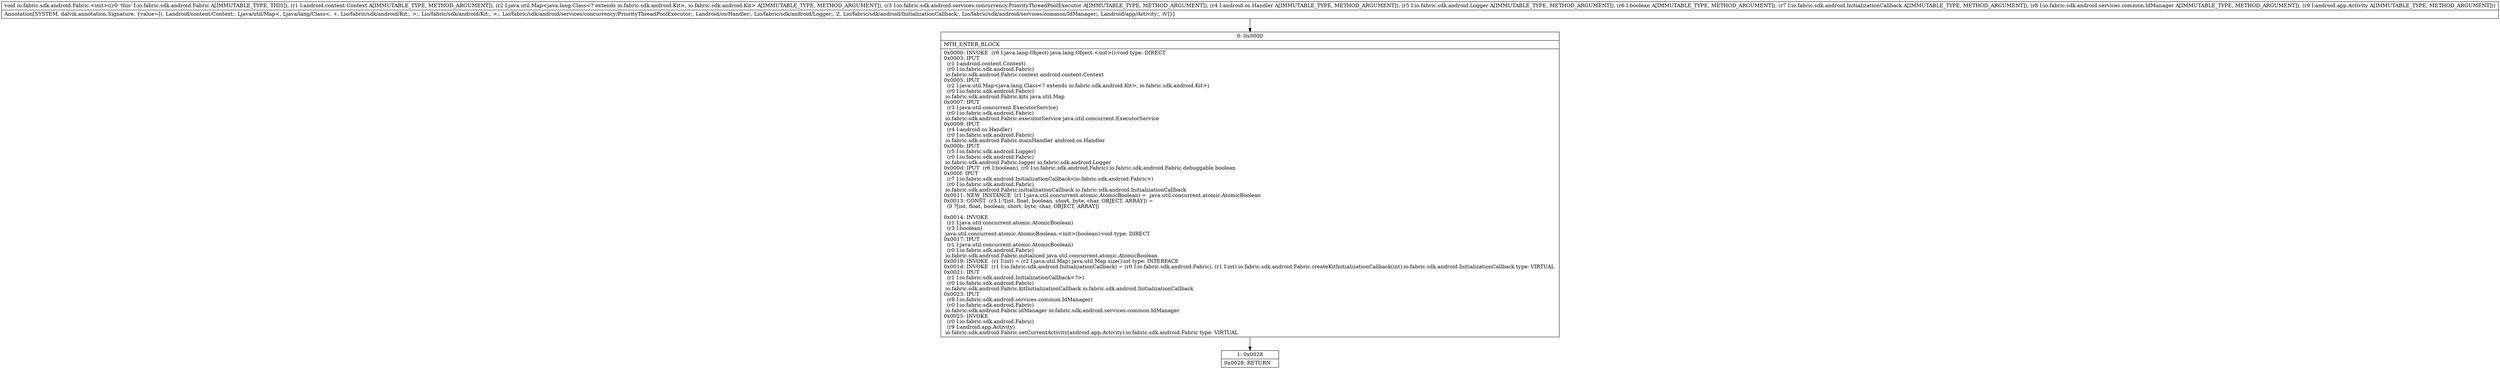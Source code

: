 digraph "CFG forio.fabric.sdk.android.Fabric.\<init\>(Landroid\/content\/Context;Ljava\/util\/Map;Lio\/fabric\/sdk\/android\/services\/concurrency\/PriorityThreadPoolExecutor;Landroid\/os\/Handler;Lio\/fabric\/sdk\/android\/Logger;ZLio\/fabric\/sdk\/android\/InitializationCallback;Lio\/fabric\/sdk\/android\/services\/common\/IdManager;Landroid\/app\/Activity;)V" {
Node_0 [shape=record,label="{0\:\ 0x0000|MTH_ENTER_BLOCK\l|0x0000: INVOKE  (r0 I:java.lang.Object) java.lang.Object.\<init\>():void type: DIRECT \l0x0003: IPUT  \l  (r1 I:android.content.Context)\l  (r0 I:io.fabric.sdk.android.Fabric)\l io.fabric.sdk.android.Fabric.context android.content.Context \l0x0005: IPUT  \l  (r2 I:java.util.Map\<java.lang.Class\<? extends io.fabric.sdk.android.Kit\>, io.fabric.sdk.android.Kit\>)\l  (r0 I:io.fabric.sdk.android.Fabric)\l io.fabric.sdk.android.Fabric.kits java.util.Map \l0x0007: IPUT  \l  (r3 I:java.util.concurrent.ExecutorService)\l  (r0 I:io.fabric.sdk.android.Fabric)\l io.fabric.sdk.android.Fabric.executorService java.util.concurrent.ExecutorService \l0x0009: IPUT  \l  (r4 I:android.os.Handler)\l  (r0 I:io.fabric.sdk.android.Fabric)\l io.fabric.sdk.android.Fabric.mainHandler android.os.Handler \l0x000b: IPUT  \l  (r5 I:io.fabric.sdk.android.Logger)\l  (r0 I:io.fabric.sdk.android.Fabric)\l io.fabric.sdk.android.Fabric.logger io.fabric.sdk.android.Logger \l0x000d: IPUT  (r6 I:boolean), (r0 I:io.fabric.sdk.android.Fabric) io.fabric.sdk.android.Fabric.debuggable boolean \l0x000f: IPUT  \l  (r7 I:io.fabric.sdk.android.InitializationCallback\<io.fabric.sdk.android.Fabric\>)\l  (r0 I:io.fabric.sdk.android.Fabric)\l io.fabric.sdk.android.Fabric.initializationCallback io.fabric.sdk.android.InitializationCallback \l0x0011: NEW_INSTANCE  (r1 I:java.util.concurrent.atomic.AtomicBoolean) =  java.util.concurrent.atomic.AtomicBoolean \l0x0013: CONST  (r3 I:?[int, float, boolean, short, byte, char, OBJECT, ARRAY]) = \l  (0 ?[int, float, boolean, short, byte, char, OBJECT, ARRAY])\l \l0x0014: INVOKE  \l  (r1 I:java.util.concurrent.atomic.AtomicBoolean)\l  (r3 I:boolean)\l java.util.concurrent.atomic.AtomicBoolean.\<init\>(boolean):void type: DIRECT \l0x0017: IPUT  \l  (r1 I:java.util.concurrent.atomic.AtomicBoolean)\l  (r0 I:io.fabric.sdk.android.Fabric)\l io.fabric.sdk.android.Fabric.initialized java.util.concurrent.atomic.AtomicBoolean \l0x0019: INVOKE  (r1 I:int) = (r2 I:java.util.Map) java.util.Map.size():int type: INTERFACE \l0x001d: INVOKE  (r1 I:io.fabric.sdk.android.InitializationCallback) = (r0 I:io.fabric.sdk.android.Fabric), (r1 I:int) io.fabric.sdk.android.Fabric.createKitInitializationCallback(int):io.fabric.sdk.android.InitializationCallback type: VIRTUAL \l0x0021: IPUT  \l  (r1 I:io.fabric.sdk.android.InitializationCallback\<?\>)\l  (r0 I:io.fabric.sdk.android.Fabric)\l io.fabric.sdk.android.Fabric.kitInitializationCallback io.fabric.sdk.android.InitializationCallback \l0x0023: IPUT  \l  (r8 I:io.fabric.sdk.android.services.common.IdManager)\l  (r0 I:io.fabric.sdk.android.Fabric)\l io.fabric.sdk.android.Fabric.idManager io.fabric.sdk.android.services.common.IdManager \l0x0025: INVOKE  \l  (r0 I:io.fabric.sdk.android.Fabric)\l  (r9 I:android.app.Activity)\l io.fabric.sdk.android.Fabric.setCurrentActivity(android.app.Activity):io.fabric.sdk.android.Fabric type: VIRTUAL \l}"];
Node_1 [shape=record,label="{1\:\ 0x0028|0x0028: RETURN   \l}"];
MethodNode[shape=record,label="{void io.fabric.sdk.android.Fabric.\<init\>((r0 'this' I:io.fabric.sdk.android.Fabric A[IMMUTABLE_TYPE, THIS]), (r1 I:android.content.Context A[IMMUTABLE_TYPE, METHOD_ARGUMENT]), (r2 I:java.util.Map\<java.lang.Class\<? extends io.fabric.sdk.android.Kit\>, io.fabric.sdk.android.Kit\> A[IMMUTABLE_TYPE, METHOD_ARGUMENT]), (r3 I:io.fabric.sdk.android.services.concurrency.PriorityThreadPoolExecutor A[IMMUTABLE_TYPE, METHOD_ARGUMENT]), (r4 I:android.os.Handler A[IMMUTABLE_TYPE, METHOD_ARGUMENT]), (r5 I:io.fabric.sdk.android.Logger A[IMMUTABLE_TYPE, METHOD_ARGUMENT]), (r6 I:boolean A[IMMUTABLE_TYPE, METHOD_ARGUMENT]), (r7 I:io.fabric.sdk.android.InitializationCallback A[IMMUTABLE_TYPE, METHOD_ARGUMENT]), (r8 I:io.fabric.sdk.android.services.common.IdManager A[IMMUTABLE_TYPE, METHOD_ARGUMENT]), (r9 I:android.app.Activity A[IMMUTABLE_TYPE, METHOD_ARGUMENT]))  | Annotation[SYSTEM, dalvik.annotation.Signature, \{value=[(, Landroid\/content\/Context;, Ljava\/util\/Map\<, Ljava\/lang\/Class\<, +, Lio\/fabric\/sdk\/android\/Kit;, \>;, Lio\/fabric\/sdk\/android\/Kit;, \>;, Lio\/fabric\/sdk\/android\/services\/concurrency\/PriorityThreadPoolExecutor;, Landroid\/os\/Handler;, Lio\/fabric\/sdk\/android\/Logger;, Z, Lio\/fabric\/sdk\/android\/InitializationCallback;, Lio\/fabric\/sdk\/android\/services\/common\/IdManager;, Landroid\/app\/Activity;, )V]\}]\l}"];
MethodNode -> Node_0;
Node_0 -> Node_1;
}

